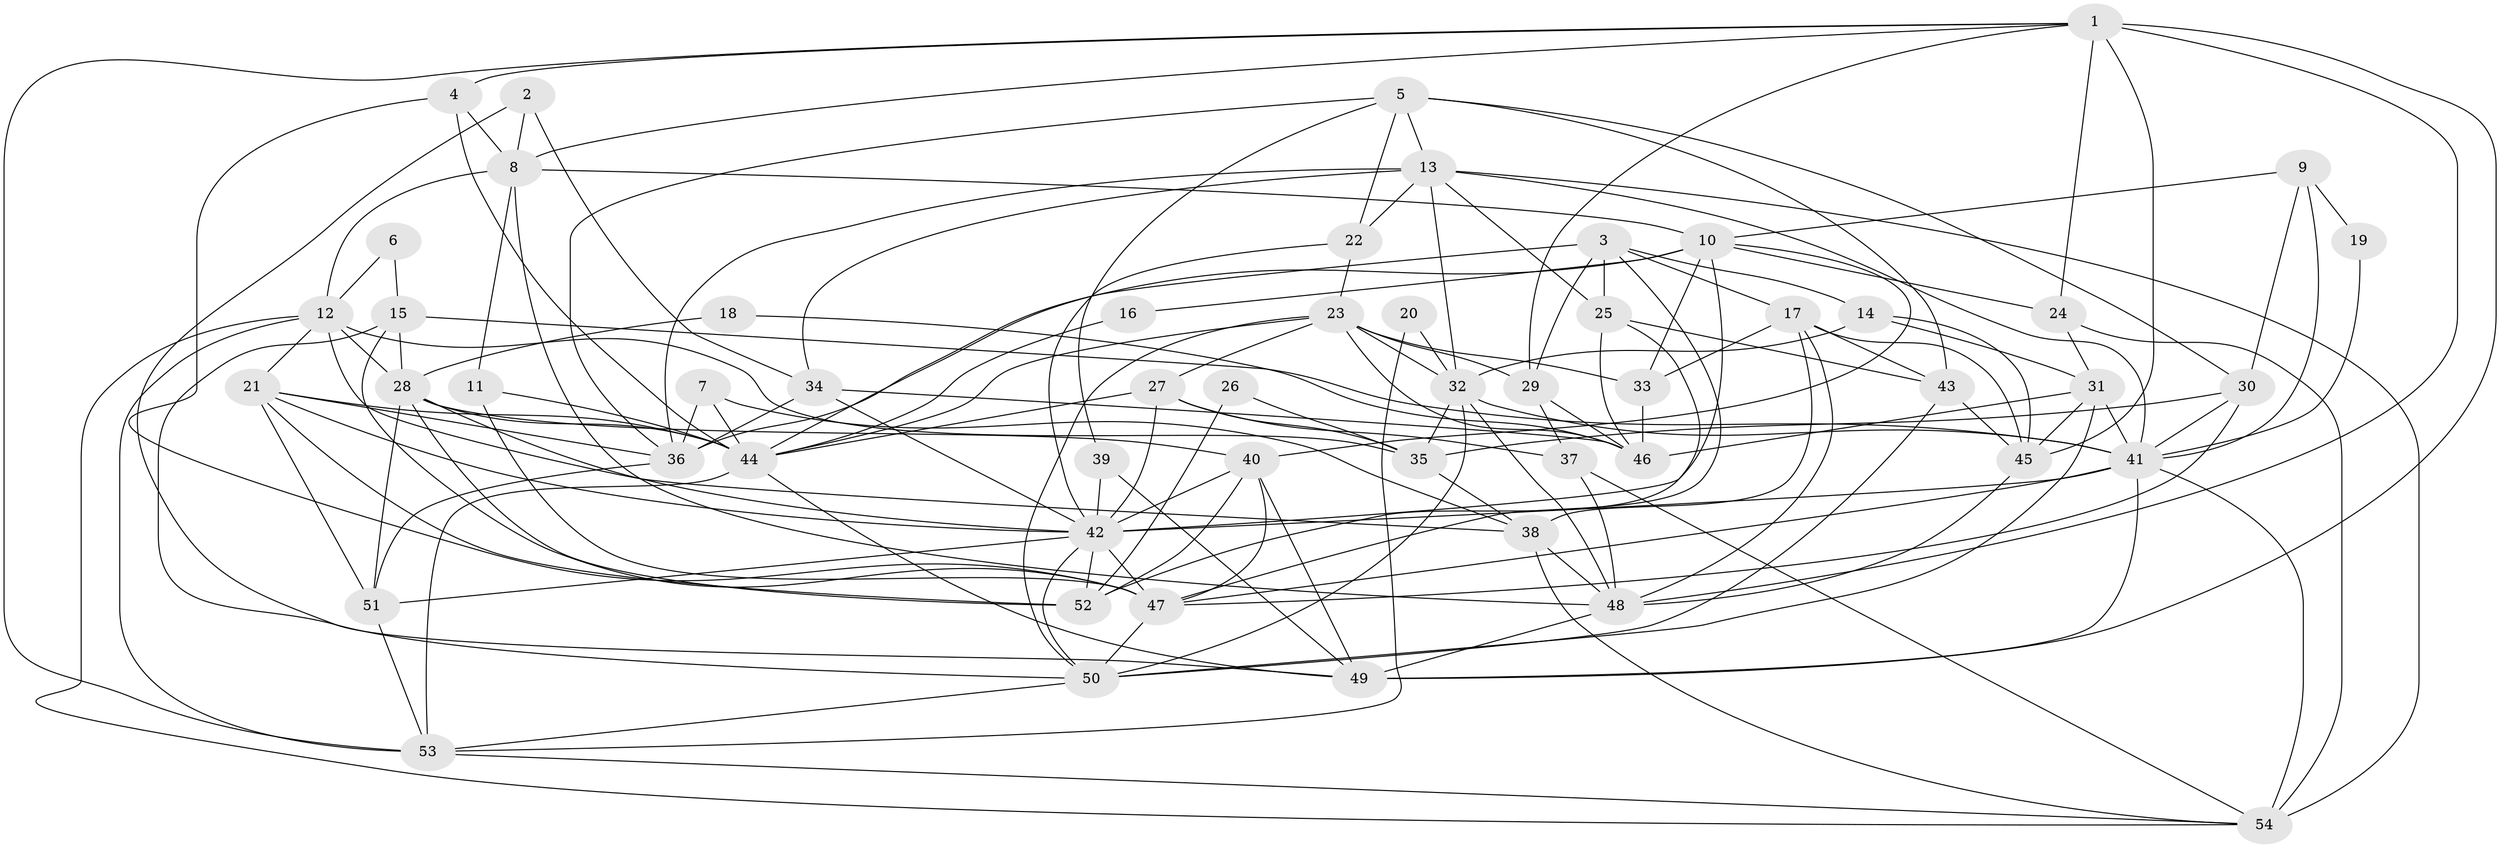 // original degree distribution, {4: 0.308411214953271, 2: 0.12149532710280374, 5: 0.1588785046728972, 7: 0.018691588785046728, 3: 0.2523364485981308, 6: 0.14018691588785046}
// Generated by graph-tools (version 1.1) at 2025/26/03/09/25 03:26:15]
// undirected, 54 vertices, 155 edges
graph export_dot {
graph [start="1"]
  node [color=gray90,style=filled];
  1;
  2;
  3;
  4;
  5;
  6;
  7;
  8;
  9;
  10;
  11;
  12;
  13;
  14;
  15;
  16;
  17;
  18;
  19;
  20;
  21;
  22;
  23;
  24;
  25;
  26;
  27;
  28;
  29;
  30;
  31;
  32;
  33;
  34;
  35;
  36;
  37;
  38;
  39;
  40;
  41;
  42;
  43;
  44;
  45;
  46;
  47;
  48;
  49;
  50;
  51;
  52;
  53;
  54;
  1 -- 4 [weight=1.0];
  1 -- 8 [weight=1.0];
  1 -- 24 [weight=1.0];
  1 -- 29 [weight=1.0];
  1 -- 45 [weight=1.0];
  1 -- 48 [weight=1.0];
  1 -- 49 [weight=1.0];
  1 -- 53 [weight=1.0];
  2 -- 8 [weight=1.0];
  2 -- 34 [weight=1.0];
  2 -- 49 [weight=1.0];
  3 -- 14 [weight=1.0];
  3 -- 17 [weight=1.0];
  3 -- 25 [weight=1.0];
  3 -- 29 [weight=1.0];
  3 -- 44 [weight=2.0];
  3 -- 47 [weight=1.0];
  4 -- 8 [weight=1.0];
  4 -- 44 [weight=1.0];
  4 -- 47 [weight=1.0];
  5 -- 13 [weight=1.0];
  5 -- 22 [weight=1.0];
  5 -- 30 [weight=1.0];
  5 -- 36 [weight=1.0];
  5 -- 39 [weight=1.0];
  5 -- 43 [weight=1.0];
  6 -- 12 [weight=1.0];
  6 -- 15 [weight=1.0];
  7 -- 36 [weight=1.0];
  7 -- 38 [weight=1.0];
  7 -- 44 [weight=2.0];
  8 -- 10 [weight=1.0];
  8 -- 11 [weight=1.0];
  8 -- 12 [weight=1.0];
  8 -- 48 [weight=1.0];
  9 -- 10 [weight=1.0];
  9 -- 19 [weight=2.0];
  9 -- 30 [weight=1.0];
  9 -- 41 [weight=1.0];
  10 -- 16 [weight=1.0];
  10 -- 24 [weight=1.0];
  10 -- 33 [weight=1.0];
  10 -- 36 [weight=1.0];
  10 -- 40 [weight=1.0];
  10 -- 42 [weight=1.0];
  11 -- 44 [weight=1.0];
  11 -- 47 [weight=1.0];
  12 -- 21 [weight=1.0];
  12 -- 28 [weight=1.0];
  12 -- 35 [weight=1.0];
  12 -- 38 [weight=1.0];
  12 -- 53 [weight=1.0];
  12 -- 54 [weight=1.0];
  13 -- 22 [weight=1.0];
  13 -- 25 [weight=1.0];
  13 -- 32 [weight=1.0];
  13 -- 34 [weight=1.0];
  13 -- 36 [weight=1.0];
  13 -- 41 [weight=1.0];
  13 -- 54 [weight=1.0];
  14 -- 31 [weight=1.0];
  14 -- 32 [weight=1.0];
  14 -- 45 [weight=1.0];
  15 -- 28 [weight=1.0];
  15 -- 41 [weight=1.0];
  15 -- 47 [weight=1.0];
  15 -- 50 [weight=1.0];
  16 -- 44 [weight=1.0];
  17 -- 33 [weight=1.0];
  17 -- 38 [weight=1.0];
  17 -- 43 [weight=1.0];
  17 -- 45 [weight=1.0];
  17 -- 48 [weight=1.0];
  18 -- 28 [weight=1.0];
  18 -- 46 [weight=1.0];
  19 -- 41 [weight=1.0];
  20 -- 32 [weight=1.0];
  20 -- 53 [weight=1.0];
  21 -- 36 [weight=1.0];
  21 -- 42 [weight=1.0];
  21 -- 44 [weight=1.0];
  21 -- 51 [weight=1.0];
  21 -- 52 [weight=1.0];
  22 -- 23 [weight=1.0];
  22 -- 42 [weight=1.0];
  23 -- 27 [weight=1.0];
  23 -- 29 [weight=1.0];
  23 -- 32 [weight=1.0];
  23 -- 33 [weight=1.0];
  23 -- 44 [weight=1.0];
  23 -- 46 [weight=1.0];
  23 -- 50 [weight=1.0];
  24 -- 31 [weight=1.0];
  24 -- 54 [weight=1.0];
  25 -- 43 [weight=1.0];
  25 -- 46 [weight=1.0];
  25 -- 52 [weight=1.0];
  26 -- 35 [weight=1.0];
  26 -- 52 [weight=1.0];
  27 -- 35 [weight=1.0];
  27 -- 37 [weight=1.0];
  27 -- 42 [weight=1.0];
  27 -- 44 [weight=1.0];
  28 -- 40 [weight=1.0];
  28 -- 42 [weight=1.0];
  28 -- 44 [weight=1.0];
  28 -- 51 [weight=1.0];
  28 -- 52 [weight=1.0];
  29 -- 37 [weight=2.0];
  29 -- 46 [weight=1.0];
  30 -- 35 [weight=1.0];
  30 -- 41 [weight=2.0];
  30 -- 47 [weight=1.0];
  31 -- 41 [weight=1.0];
  31 -- 45 [weight=1.0];
  31 -- 46 [weight=1.0];
  31 -- 50 [weight=1.0];
  32 -- 35 [weight=1.0];
  32 -- 41 [weight=1.0];
  32 -- 48 [weight=1.0];
  32 -- 50 [weight=1.0];
  33 -- 46 [weight=1.0];
  34 -- 36 [weight=1.0];
  34 -- 42 [weight=1.0];
  34 -- 46 [weight=1.0];
  35 -- 38 [weight=1.0];
  36 -- 51 [weight=1.0];
  37 -- 48 [weight=1.0];
  37 -- 54 [weight=1.0];
  38 -- 48 [weight=1.0];
  38 -- 54 [weight=1.0];
  39 -- 42 [weight=1.0];
  39 -- 49 [weight=1.0];
  40 -- 42 [weight=2.0];
  40 -- 47 [weight=1.0];
  40 -- 49 [weight=1.0];
  40 -- 52 [weight=1.0];
  41 -- 42 [weight=1.0];
  41 -- 47 [weight=1.0];
  41 -- 49 [weight=1.0];
  41 -- 54 [weight=1.0];
  42 -- 47 [weight=1.0];
  42 -- 50 [weight=1.0];
  42 -- 51 [weight=1.0];
  42 -- 52 [weight=1.0];
  43 -- 45 [weight=1.0];
  43 -- 50 [weight=1.0];
  44 -- 49 [weight=1.0];
  44 -- 53 [weight=1.0];
  45 -- 48 [weight=1.0];
  47 -- 50 [weight=1.0];
  48 -- 49 [weight=1.0];
  50 -- 53 [weight=1.0];
  51 -- 53 [weight=1.0];
  53 -- 54 [weight=1.0];
}
